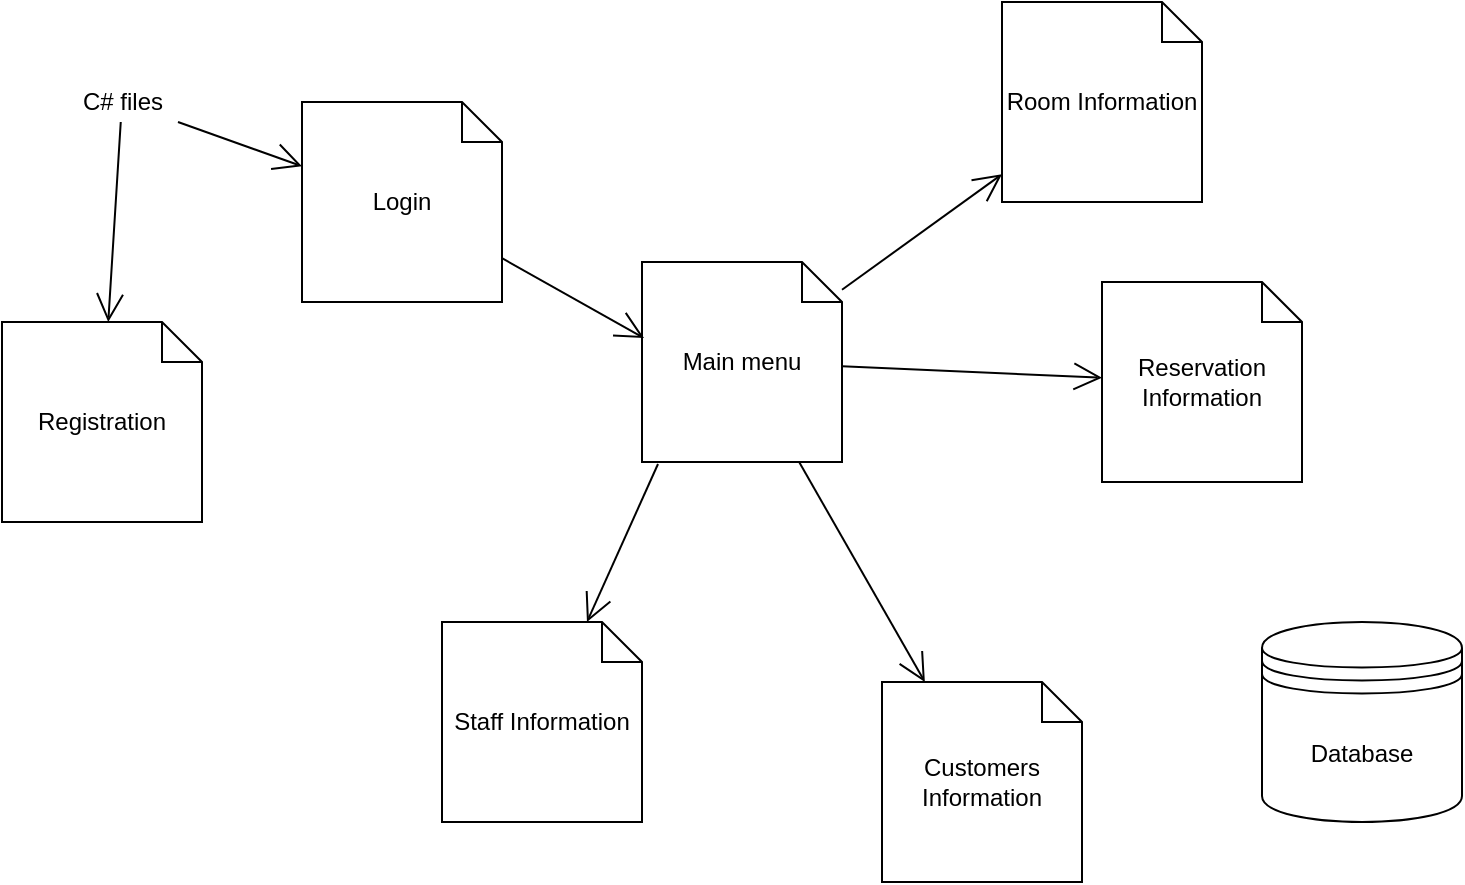 <mxfile version="15.7.4" type="device"><diagram id="g3iewsyopo4sEr6dkbsN" name="Page-1"><mxGraphModel dx="1374" dy="762" grid="1" gridSize="10" guides="1" tooltips="1" connect="1" arrows="1" fold="1" page="1" pageScale="1" pageWidth="850" pageHeight="1100" math="0" shadow="0"><root><mxCell id="0"/><mxCell id="1" parent="0"/><mxCell id="n9UTQivfgz_m8tTVZ9pU-1" value="Login" style="shape=note;size=20;whiteSpace=wrap;html=1;" vertex="1" parent="1"><mxGeometry x="160" y="70" width="100" height="100" as="geometry"/></mxCell><mxCell id="n9UTQivfgz_m8tTVZ9pU-2" value="C# files&lt;br&gt;" style="text;html=1;align=center;verticalAlign=middle;resizable=0;points=[];autosize=1;strokeColor=none;fillColor=none;" vertex="1" parent="1"><mxGeometry x="40" y="60" width="60" height="20" as="geometry"/></mxCell><mxCell id="n9UTQivfgz_m8tTVZ9pU-4" value="Registration" style="shape=note;size=20;whiteSpace=wrap;html=1;" vertex="1" parent="1"><mxGeometry x="10" y="180" width="100" height="100" as="geometry"/></mxCell><mxCell id="n9UTQivfgz_m8tTVZ9pU-5" value="Reservation Information" style="shape=note;size=20;whiteSpace=wrap;html=1;" vertex="1" parent="1"><mxGeometry x="560" y="160" width="100" height="100" as="geometry"/></mxCell><mxCell id="n9UTQivfgz_m8tTVZ9pU-6" value="Room Information" style="shape=note;size=20;whiteSpace=wrap;html=1;" vertex="1" parent="1"><mxGeometry x="510" y="20" width="100" height="100" as="geometry"/></mxCell><mxCell id="n9UTQivfgz_m8tTVZ9pU-7" value="Staff Information&lt;br&gt;" style="shape=note;size=20;whiteSpace=wrap;html=1;" vertex="1" parent="1"><mxGeometry x="230" y="330" width="100" height="100" as="geometry"/></mxCell><mxCell id="n9UTQivfgz_m8tTVZ9pU-8" value="Customers Information&lt;br&gt;" style="shape=note;size=20;whiteSpace=wrap;html=1;" vertex="1" parent="1"><mxGeometry x="450" y="360" width="100" height="100" as="geometry"/></mxCell><mxCell id="n9UTQivfgz_m8tTVZ9pU-9" value="Main menu" style="shape=note;size=20;whiteSpace=wrap;html=1;" vertex="1" parent="1"><mxGeometry x="330" y="150" width="100" height="100" as="geometry"/></mxCell><mxCell id="n9UTQivfgz_m8tTVZ9pU-10" value="" style="endArrow=open;endFill=1;endSize=12;html=1;rounded=0;" edge="1" parent="1" source="n9UTQivfgz_m8tTVZ9pU-2" target="n9UTQivfgz_m8tTVZ9pU-1"><mxGeometry width="160" relative="1" as="geometry"><mxPoint x="340" y="320" as="sourcePoint"/><mxPoint x="500" y="320" as="targetPoint"/></mxGeometry></mxCell><mxCell id="n9UTQivfgz_m8tTVZ9pU-12" value="" style="endArrow=open;endFill=1;endSize=12;html=1;rounded=0;entryX=0.01;entryY=0.38;entryDx=0;entryDy=0;entryPerimeter=0;" edge="1" parent="1" source="n9UTQivfgz_m8tTVZ9pU-1" target="n9UTQivfgz_m8tTVZ9pU-9"><mxGeometry width="160" relative="1" as="geometry"><mxPoint x="260" y="130" as="sourcePoint"/><mxPoint x="322" y="152.143" as="targetPoint"/></mxGeometry></mxCell><mxCell id="n9UTQivfgz_m8tTVZ9pU-13" value="" style="endArrow=open;endFill=1;endSize=12;html=1;rounded=0;" edge="1" parent="1" source="n9UTQivfgz_m8tTVZ9pU-2" target="n9UTQivfgz_m8tTVZ9pU-4"><mxGeometry width="160" relative="1" as="geometry"><mxPoint x="118" y="100" as="sourcePoint"/><mxPoint x="180" y="122.143" as="targetPoint"/></mxGeometry></mxCell><mxCell id="n9UTQivfgz_m8tTVZ9pU-14" value="" style="endArrow=open;endFill=1;endSize=12;html=1;rounded=0;" edge="1" parent="1" source="n9UTQivfgz_m8tTVZ9pU-9" target="n9UTQivfgz_m8tTVZ9pU-6"><mxGeometry width="160" relative="1" as="geometry"><mxPoint x="378" y="90" as="sourcePoint"/><mxPoint x="440" y="112.143" as="targetPoint"/></mxGeometry></mxCell><mxCell id="n9UTQivfgz_m8tTVZ9pU-15" value="" style="endArrow=open;endFill=1;endSize=12;html=1;rounded=0;" edge="1" parent="1" source="n9UTQivfgz_m8tTVZ9pU-9" target="n9UTQivfgz_m8tTVZ9pU-5"><mxGeometry width="160" relative="1" as="geometry"><mxPoint x="470" y="250" as="sourcePoint"/><mxPoint x="532" y="272.143" as="targetPoint"/></mxGeometry></mxCell><mxCell id="n9UTQivfgz_m8tTVZ9pU-16" value="" style="endArrow=open;endFill=1;endSize=12;html=1;rounded=0;" edge="1" parent="1" source="n9UTQivfgz_m8tTVZ9pU-9" target="n9UTQivfgz_m8tTVZ9pU-8"><mxGeometry width="160" relative="1" as="geometry"><mxPoint x="488" y="290" as="sourcePoint"/><mxPoint x="550" y="312.143" as="targetPoint"/></mxGeometry></mxCell><mxCell id="n9UTQivfgz_m8tTVZ9pU-17" value="" style="endArrow=open;endFill=1;endSize=12;html=1;rounded=0;exitX=0.08;exitY=1.01;exitDx=0;exitDy=0;exitPerimeter=0;" edge="1" parent="1" source="n9UTQivfgz_m8tTVZ9pU-9" target="n9UTQivfgz_m8tTVZ9pU-7"><mxGeometry width="160" relative="1" as="geometry"><mxPoint x="350" y="307.86" as="sourcePoint"/><mxPoint x="412" y="330.003" as="targetPoint"/></mxGeometry></mxCell><mxCell id="n9UTQivfgz_m8tTVZ9pU-18" value="Database" style="shape=datastore;whiteSpace=wrap;html=1;" vertex="1" parent="1"><mxGeometry x="640" y="330" width="100" height="100" as="geometry"/></mxCell></root></mxGraphModel></diagram></mxfile>